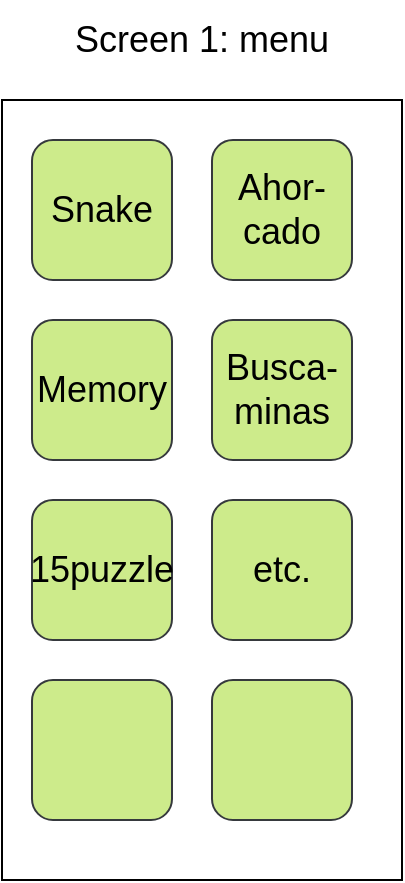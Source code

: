 <mxfile version="14.6.13" type="device"><diagram id="hNTxXDDcbX54EbO46_wA" name="Page-1"><mxGraphModel dx="1102" dy="806" grid="1" gridSize="10" guides="1" tooltips="1" connect="1" arrows="1" fold="1" page="1" pageScale="1" pageWidth="827" pageHeight="1169" math="0" shadow="0"><root><mxCell id="0"/><mxCell id="1" parent="0"/><mxCell id="Ph0UXUyA8AWoSaFepdor-3" value="" style="rounded=0;whiteSpace=wrap;html=1;" vertex="1" parent="1"><mxGeometry x="55" y="80" width="200" height="390" as="geometry"/></mxCell><mxCell id="Ph0UXUyA8AWoSaFepdor-4" value="Screen 1: menu" style="text;html=1;strokeColor=none;fillColor=none;align=center;verticalAlign=middle;whiteSpace=wrap;rounded=0;fontSize=18;" vertex="1" parent="1"><mxGeometry x="70" y="30" width="170" height="40" as="geometry"/></mxCell><mxCell id="Ph0UXUyA8AWoSaFepdor-5" value="Snake" style="rounded=1;whiteSpace=wrap;html=1;fontSize=18;fillColor=#cdeb8b;strokeColor=#36393d;" vertex="1" parent="1"><mxGeometry x="70" y="100" width="70" height="70" as="geometry"/></mxCell><mxCell id="Ph0UXUyA8AWoSaFepdor-6" value="Ahor-&lt;br&gt;cado" style="rounded=1;html=1;fontSize=18;whiteSpace=wrap;fillColor=#cdeb8b;strokeColor=#36393d;" vertex="1" parent="1"><mxGeometry x="160" y="100" width="70" height="70" as="geometry"/></mxCell><mxCell id="Ph0UXUyA8AWoSaFepdor-7" value="Memory" style="rounded=1;whiteSpace=wrap;html=1;fontSize=18;fillColor=#cdeb8b;strokeColor=#36393d;" vertex="1" parent="1"><mxGeometry x="70" y="190" width="70" height="70" as="geometry"/></mxCell><mxCell id="Ph0UXUyA8AWoSaFepdor-8" value="Busca-minas" style="rounded=1;html=1;fontSize=18;whiteSpace=wrap;fillColor=#cdeb8b;strokeColor=#36393d;" vertex="1" parent="1"><mxGeometry x="160" y="190" width="70" height="70" as="geometry"/></mxCell><mxCell id="Ph0UXUyA8AWoSaFepdor-11" value="15puzzle" style="rounded=1;whiteSpace=wrap;html=1;fontSize=18;fillColor=#cdeb8b;strokeColor=#36393d;" vertex="1" parent="1"><mxGeometry x="70" y="280" width="70" height="70" as="geometry"/></mxCell><mxCell id="Ph0UXUyA8AWoSaFepdor-12" value="etc." style="rounded=1;html=1;fontSize=18;whiteSpace=wrap;fillColor=#cdeb8b;strokeColor=#36393d;" vertex="1" parent="1"><mxGeometry x="160" y="280" width="70" height="70" as="geometry"/></mxCell><mxCell id="Ph0UXUyA8AWoSaFepdor-13" value="" style="rounded=1;whiteSpace=wrap;html=1;fontSize=18;fillColor=#cdeb8b;strokeColor=#36393d;" vertex="1" parent="1"><mxGeometry x="70" y="370" width="70" height="70" as="geometry"/></mxCell><mxCell id="Ph0UXUyA8AWoSaFepdor-14" value="" style="rounded=1;html=1;fontSize=18;whiteSpace=wrap;fillColor=#cdeb8b;strokeColor=#36393d;" vertex="1" parent="1"><mxGeometry x="160" y="370" width="70" height="70" as="geometry"/></mxCell></root></mxGraphModel></diagram></mxfile>
